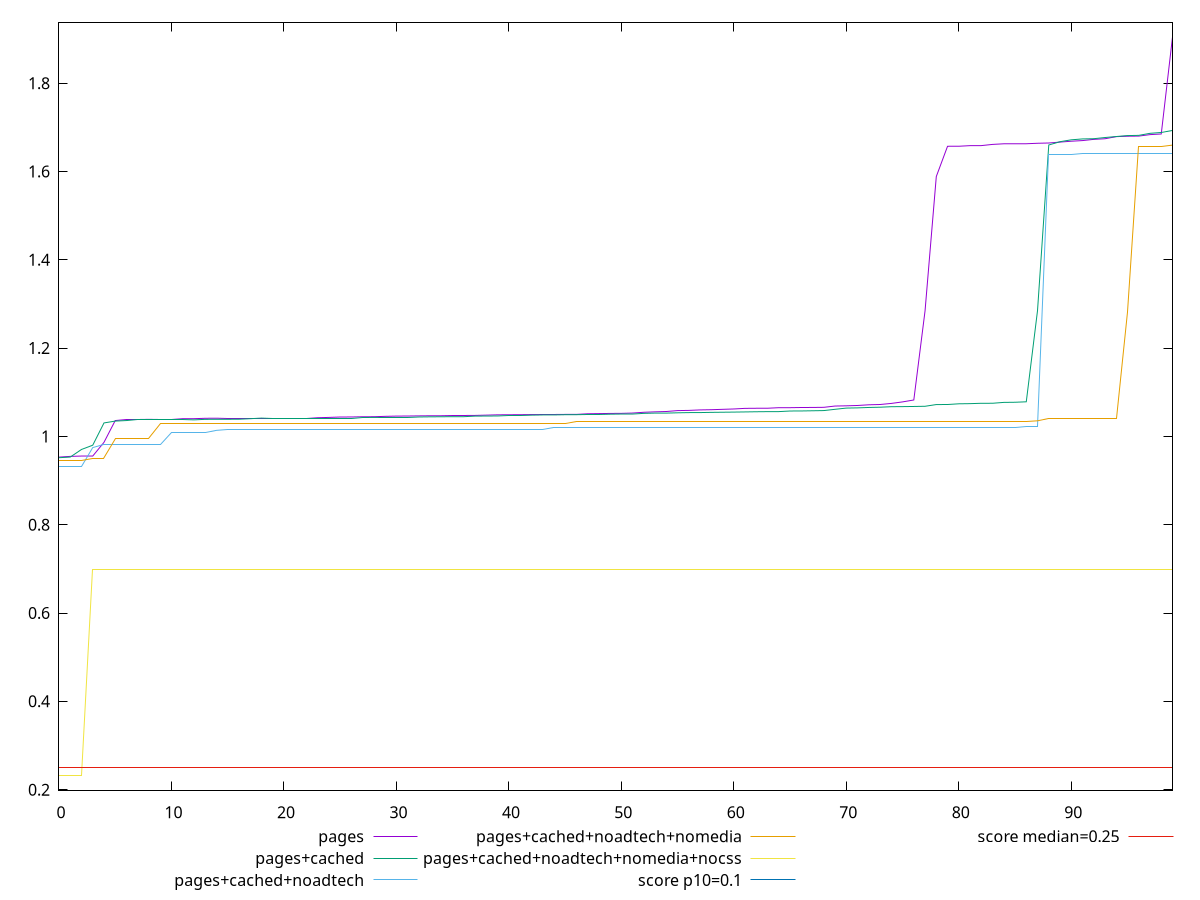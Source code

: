 reset

$pages <<EOF
0 0.9531487990485297
1 0.9547820998297797
2 0.9555438185797799
3 0.9555600691901313
4 0.9866400099860296
5 1.0359308221605088
6 1.037288244035509
7 1.037288244035509
8 1.038631017473009
9 1.0387897088792588
10 1.0387897088792588
11 1.040110509660509
12 1.040156896379259
13 1.0410422876146104
14 1.041238439348009
15 1.041498245663113
16 1.041498245663113
17 1.041498245663113
18 1.041498245663113
19 1.041498245663113
20 1.0415934605068629
21 1.0415934605068629
22 1.041593460506863
23 1.0423199823167588
24 1.0430534214443632
25 1.0439095158047147
26 1.0440047306484646
27 1.044518265194363
28 1.044586624569363
29 1.045453323788113
30 1.046002640194363
31 1.0461529901292588
32 1.0465167596605087
33 1.0467781681484647
34 1.046820511288113
35 1.0473424381679957
36 1.0473923852708606
37 1.047577347225613
38 1.0482013299730089
39 1.0488957066006128
40 1.049053380754259
41 1.0491813511318628
42 1.049444005754259
43 1.0495890659756129
44 1.049672073788113
45 1.049860062069363
46 1.049890783098009
47 1.0512996525234648
48 1.051669144100613
49 1.0520660760667588
50 1.0522198846605089
51 1.052909378475613
52 1.0546637323167587
53 1.0556476190355089
54 1.0564079136318631
55 1.058469884660509
56 1.058922562069363
57 1.0600236362881128
58 1.060496251848009
59 1.0613371128506128
60 1.062154983944363
61 1.063527054256863
62 1.0637541050381132
63 1.063820023006863
64 1.0650651401943632
65 1.0650763299730088
66 1.0654734399583603
67 1.0655916447109648
68 1.065895218319363
69 1.0687970330980088
70 1.069293655819363
71 1.070062698788113
72 1.071617874569363
73 1.0722662713792588
74 1.0747086948818632
75 1.0781697697109647
76 1.0824861759609645
77 1.2844005398220484
78 1.5885747951931426
79 1.6570648261176215
80 1.6571234198676215
81 1.6584808417426218
82 1.6585760565863714
83 1.6612748277452258
84 1.6626908433702257
85 1.6627728339301215
86 1.6627860582139755
87 1.6638456285264756
88 1.6644769354926214
89 1.6665238511827256
90 1.6685135972764757
91 1.6699491441514758
92 1.6726995917426217
93 1.6741044175889757
94 1.6788798082139755
95 1.6798358222113716
96 1.6801078355577257
97 1.6834427964952257
98 1.6848783433702257
99 1.9043596462673613
EOF

$pagesCached <<EOF
0 0.9517913771735298
1 0.9532440138922799
2 0.9704827834235298
3 0.9801116896735297
4 1.0305275539822047
5 1.0346984931098089
6 1.0359308221605088
7 1.037288244035509
8 1.037288244035509
9 1.037288244035509
10 1.0373834588792588
11 1.0373834588792588
12 1.0374709133572049
13 1.0386554315355088
14 1.0387506463792588
15 1.0387897088792588
16 1.0389215448167588
17 1.040140823788113
18 1.0414591831631128
19 1.041498245663113
20 1.041498245663113
21 1.0415934605068629
22 1.0415934605068629
23 1.0415934605068629
24 1.041593460506863
25 1.041593460506863
26 1.041593460506863
27 1.042841019100613
28 1.042960648006863
29 1.042999710506863
30 1.042999710506863
31 1.0429997105068631
32 1.0440047306484646
33 1.0443278355068628
34 1.044503616756863
35 1.0446930291917589
36 1.0447184605068631
37 1.0459684605068629
38 1.046136917538113
39 1.0462994745042589
40 1.047235550350613
41 1.0472418573167588
42 1.0481852573818629
43 1.0486554315355088
44 1.0486702579922147
45 1.0491534784105088
46 1.049210648006863
47 1.0493473667568631
48 1.049348790910509
49 1.0503092808193628
50 1.0506695916917588
51 1.050681798723009
52 1.052202794816759
53 1.052789749569363
54 1.052801956600613
55 1.053478226131863
56 1.0539313104417587
57 1.054008011288113
58 1.0544621128506129
59 1.054774612850613
60 1.055077347225613
61 1.055453323788113
62 1.0558502557542588
63 1.0561100620693629
64 1.0561847284105088
65 1.0575358433193631
66 1.057640823788113
67 1.058077835506863
68 1.0584991815355087
69 1.061403030819363
70 1.064154495663113
71 1.0646452183193629
72 1.0655646112230088
73 1.066128576066759
74 1.0672965855068632
75 1.067483556535509
76 1.067806839413113
77 1.068248733944363
78 1.072150101131863
79 1.072250198788113
80 1.0738639683193631
81 1.074205765194363
82 1.075038284725613
83 1.0750846714443631
84 1.077042679256863
85 1.0773616642422146
86 1.0784001011318631
87 1.2850811110602487
88 1.6599823065863717
89 1.6674285956488717
90 1.6716825425889756
91 1.6736918199327255
92 1.6741678941514755
93 1.676887620713976
94 1.6791190660264756
95 1.6812845933702258
96 1.6817582261827257
97 1.6863812323676213
98 1.6882938707139756
99 1.6929032457139759
EOF

$pagesCachedNoadtech <<EOF
0 0.9321282912360298
1 0.9321282912360298
2 0.9321282912360298
3 0.9747424384223089
4 0.981503128475613
5 0.981503128475613
6 0.981503128475613
7 0.981503128475613
8 0.981503128475613
9 0.9815031284756132
10 1.0095070461697049
11 1.0095070461697049
12 1.0095070461697049
13 1.0095070461697049
14 1.013717047797309
15 1.0162677362230088
16 1.0162677362230088
17 1.0162677362230088
18 1.0162677362230088
19 1.0162677362230088
20 1.0162677362230088
21 1.0162677362230088
22 1.0162677362230088
23 1.0162677362230088
24 1.0162677362230088
25 1.0162677362230088
26 1.0162677362230088
27 1.0162677362230088
28 1.0162677362230088
29 1.0162677362230088
30 1.0162677362230088
31 1.0162677362230088
32 1.0162677362230088
33 1.0162677362230088
34 1.0162677362230088
35 1.0162677362230088
36 1.0162677362230088
37 1.0162677362230088
38 1.0162677362230088
39 1.0162677362230088
40 1.0162677362230088
41 1.0162677362230088
42 1.0162677362230088
43 1.0162677362230088
44 1.020477737850613
45 1.020477737850613
46 1.020477737850613
47 1.020477737850613
48 1.020477737850613
49 1.020477737850613
50 1.020477737850613
51 1.020477737850613
52 1.020477737850613
53 1.020477737850613
54 1.020477737850613
55 1.020477737850613
56 1.020477737850613
57 1.020477737850613
58 1.020477737850613
59 1.020477737850613
60 1.020477737850613
61 1.020477737850613
62 1.020477737850613
63 1.020477737850613
64 1.020477737850613
65 1.020477737850613
66 1.020477737850613
67 1.020477737850613
68 1.020477737850613
69 1.020477737850613
70 1.020477737850613
71 1.020477737850613
72 1.020477737850613
73 1.020477737850613
74 1.020477737850613
75 1.020477737850613
76 1.020477737850613
77 1.020477737850613
78 1.020477737850613
79 1.020477737850613
80 1.020477737850613
81 1.020477737850613
82 1.0204777378506131
83 1.0204777378506131
84 1.0204777378506131
85 1.0204777378506131
86 1.0228890079922146
87 1.0228890079922146
88 1.6374603339301215
89 1.6374603339301217
90 1.6374603339301217
91 1.6416703355577256
92 1.6416703355577256
93 1.6416703355577256
94 1.6416703355577256
95 1.6416703355577256
96 1.6416703355577258
97 1.6416703355577258
98 1.6416703355577258
99 1.6416703355577258
EOF

$pagesCachedNoadtechNomedia <<EOF
0 0.9461108737521701
1 0.9461108737521701
2 0.9461108737521702
3 0.95001220703125
4 0.95001220703125
5 0.9954857109917534
6 0.9954857109917534
7 0.9954857109917534
8 0.9954857109917534
9 1.0302503187391492
10 1.0302503187391492
11 1.0302503187391492
12 1.0302503187391492
13 1.0302503187391492
14 1.0302503187391492
15 1.0302503187391492
16 1.0302503187391492
17 1.0302503187391492
18 1.0302503187391492
19 1.0302503187391492
20 1.0302503187391492
21 1.0302503187391492
22 1.0302503187391492
23 1.0302503187391492
24 1.0302503187391492
25 1.0302503187391492
26 1.0302503187391492
27 1.0302503187391492
28 1.0302503187391492
29 1.0302503187391492
30 1.0302503187391492
31 1.0302503187391492
32 1.0302503187391492
33 1.0302503187391494
34 1.0302503187391494
35 1.0302503187391494
36 1.0302503187391494
37 1.0302503187391494
38 1.0302503187391494
39 1.0302503187391494
40 1.0302503187391494
41 1.0302503187391494
42 1.0302503187391494
43 1.0302503187391494
44 1.0302503187391494
45 1.0302503187391494
46 1.0344603203667533
47 1.0344603203667533
48 1.0344603203667533
49 1.0344603203667533
50 1.0344603203667533
51 1.0344603203667533
52 1.0344603203667533
53 1.0344603203667533
54 1.0344603203667533
55 1.0344603203667533
56 1.0344603203667533
57 1.0344603203667533
58 1.0344603203667533
59 1.0344603203667533
60 1.0344603203667533
61 1.0344603203667533
62 1.0344603203667533
63 1.0344603203667533
64 1.0344603203667533
65 1.0344603203667533
66 1.0344603203667533
67 1.0344603203667533
68 1.0344603203667533
69 1.0344603203667533
70 1.0344603203667533
71 1.0344603203667533
72 1.0344603203667533
73 1.0344603203667533
74 1.0344603203667533
75 1.0344603203667533
76 1.0344603203667533
77 1.0344603203667533
78 1.0344603203667533
79 1.0344603203667533
80 1.0344603203667533
81 1.0344603203667533
82 1.0344603203667533
83 1.0344603203667533
84 1.0344603203667533
85 1.0344603203667535
86 1.0344603203667535
87 1.0353639797634548
88 1.039573981391059
89 1.039573981391059
90 1.039573981391059
91 1.039573981391059
92 1.039573981391059
93 1.039573981391059
94 1.0395739813910592
95 1.2817014973958334
96 1.655515889485677
97 1.655515889485677
98 1.655515889485677
99 1.6597258911132815
EOF

$pagesCachedNoadtechNomediaNocss <<EOF
0 0.23147960069444443
1 0.23147960069444443
2 0.23147960069444443
3 0.6988059895833333
4 0.6988059895833333
5 0.6988059895833333
6 0.6988059895833333
7 0.6988059895833333
8 0.6988059895833333
9 0.6988059895833333
10 0.6988059895833333
11 0.6988059895833333
12 0.6988059895833333
13 0.6988059895833333
14 0.6988059895833333
15 0.6988059895833333
16 0.6988059895833333
17 0.6988059895833333
18 0.6988059895833333
19 0.6988059895833333
20 0.6988059895833333
21 0.6988059895833333
22 0.6988059895833333
23 0.6988059895833333
24 0.6988059895833333
25 0.6988059895833333
26 0.6988059895833333
27 0.6988059895833333
28 0.6988059895833333
29 0.6988059895833333
30 0.6988059895833333
31 0.6988059895833333
32 0.6988059895833333
33 0.6988059895833333
34 0.6988059895833333
35 0.6988059895833333
36 0.6988059895833333
37 0.6988059895833333
38 0.6988059895833333
39 0.6988059895833333
40 0.6988059895833333
41 0.6988059895833333
42 0.6988059895833333
43 0.6988059895833333
44 0.6988059895833333
45 0.6988059895833333
46 0.6988059895833333
47 0.6988059895833333
48 0.6988059895833333
49 0.6988059895833333
50 0.6988059895833333
51 0.6988059895833333
52 0.6988059895833333
53 0.6988059895833333
54 0.6988059895833333
55 0.6988059895833333
56 0.6988059895833333
57 0.6988059895833333
58 0.6988059895833333
59 0.6988059895833333
60 0.6988059895833333
61 0.6988059895833333
62 0.6988059895833333
63 0.6988059895833333
64 0.6988059895833333
65 0.6988059895833333
66 0.6988059895833333
67 0.6988059895833333
68 0.6988059895833333
69 0.6988059895833333
70 0.6988059895833333
71 0.6988059895833333
72 0.6988059895833333
73 0.6988059895833333
74 0.6988059895833333
75 0.6988059895833333
76 0.6988059895833333
77 0.6988059895833333
78 0.6988059895833333
79 0.6988059895833333
80 0.6988059895833333
81 0.6988059895833333
82 0.6988059895833333
83 0.6988059895833333
84 0.6988059895833333
85 0.6988059895833333
86 0.6988059895833333
87 0.6988059895833333
88 0.6988059895833333
89 0.6988059895833333
90 0.6988059895833333
91 0.6988059895833333
92 0.6988059895833333
93 0.6988059895833333
94 0.6988059895833333
95 0.6988059895833333
96 0.6988059895833333
97 0.6988059895833333
98 0.6988059895833333
99 0.6988059895833333
EOF

set key outside below
set xrange [0:99]
set yrange [0.1980219997829861:1.9378172471788198]
set trange [0.1980219997829861:1.9378172471788198]
set terminal svg size 640, 580 enhanced background rgb 'white'
set output "report_00014_2021-02-09T15:56:05.503Z/cumulative-layout-shift/comparison/sorted/all_raw.svg"

plot $pages title "pages" with line, \
     $pagesCached title "pages+cached" with line, \
     $pagesCachedNoadtech title "pages+cached+noadtech" with line, \
     $pagesCachedNoadtechNomedia title "pages+cached+noadtech+nomedia" with line, \
     $pagesCachedNoadtechNomediaNocss title "pages+cached+noadtech+nomedia+nocss" with line, \
     0.1 title "score p10=0.1", \
     0.25 title "score median=0.25"

reset
